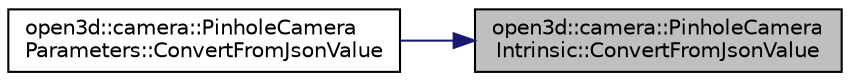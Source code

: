 digraph "open3d::camera::PinholeCameraIntrinsic::ConvertFromJsonValue"
{
 // INTERACTIVE_SVG=YES
 // LATEX_PDF_SIZE
  bgcolor="transparent";
  edge [fontname="Helvetica",fontsize="10",labelfontname="Helvetica",labelfontsize="10"];
  node [fontname="Helvetica",fontsize="10",shape=record];
  rankdir="RL";
  Node11 [label="open3d::camera::PinholeCamera\lIntrinsic::ConvertFromJsonValue",height=0.2,width=0.4,color="black", fillcolor="grey75", style="filled", fontcolor="black",tooltip=" "];
  Node11 -> Node12 [dir="back",color="midnightblue",fontsize="10",style="solid",fontname="Helvetica"];
  Node12 [label="open3d::camera::PinholeCamera\lParameters::ConvertFromJsonValue",height=0.2,width=0.4,color="black",URL="$classopen3d_1_1camera_1_1_pinhole_camera_parameters.html#ae7114228231400130c4d9560a61c8ac0",tooltip=" "];
}
